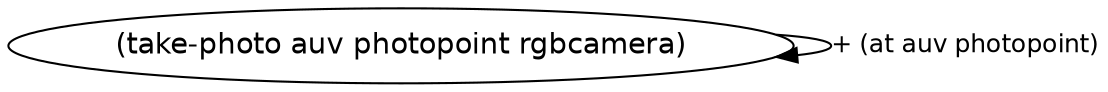 digraph Struc {
 graph [fontname = "helvetica"];
 node [fontname = "helvetica"];
 edge [fontname = "helvetica"];
 node [shape=ellipse];
 packMode="graph";
 n1 [label="(take-photo auv photopoint rgbcamera)"];
 n1->n1 [fontsize=12, label="+ (at auv photopoint)"];
}